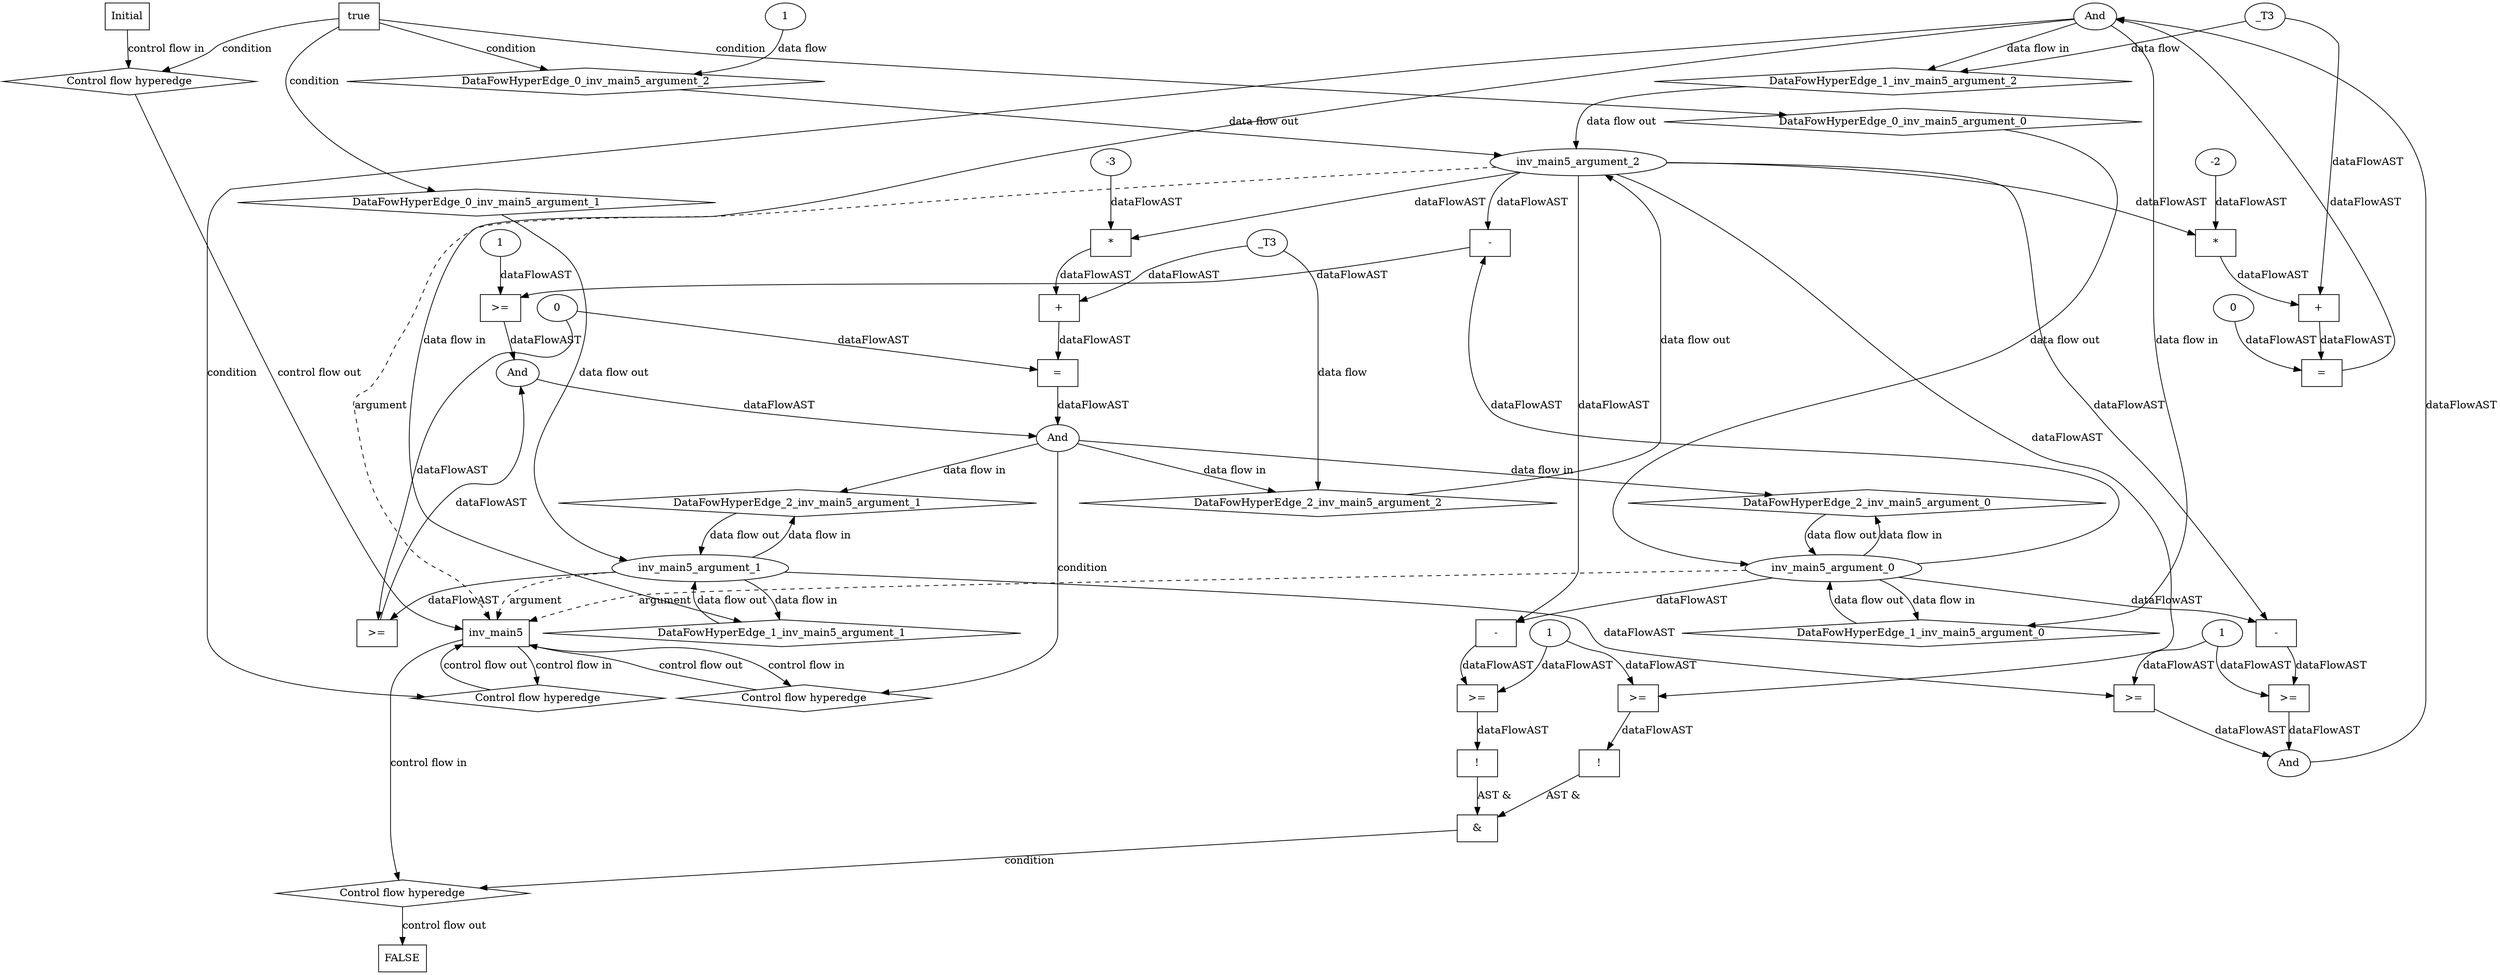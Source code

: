 digraph dag {
"inv_main5" [label="inv_main5" nodeName="inv_main5" class=cfn  shape="rect"];
FALSE [label="FALSE" nodeName=FALSE class=cfn  shape="rect"];
Initial [label="Initial" nodeName=Initial class=cfn  shape="rect"];
ControlFowHyperEdge_0 [label="Control flow hyperedge" nodeName=ControlFowHyperEdge_0 class=controlFlowHyperEdge shape="diamond"];
"Initial" -> ControlFowHyperEdge_0 [label="control flow in"]
ControlFowHyperEdge_0 -> "inv_main5" [label="control flow out"]
ControlFowHyperEdge_1 [label="Control flow hyperedge" nodeName=ControlFowHyperEdge_1 class=controlFlowHyperEdge shape="diamond"];
"inv_main5" -> ControlFowHyperEdge_1 [label="control flow in"]
ControlFowHyperEdge_1 -> "inv_main5" [label="control flow out"]
ControlFowHyperEdge_2 [label="Control flow hyperedge" nodeName=ControlFowHyperEdge_2 class=controlFlowHyperEdge shape="diamond"];
"inv_main5" -> ControlFowHyperEdge_2 [label="control flow in"]
ControlFowHyperEdge_2 -> "inv_main5" [label="control flow out"]
ControlFowHyperEdge_3 [label="Control flow hyperedge" nodeName=ControlFowHyperEdge_3 class=controlFlowHyperEdge shape="diamond"];
"inv_main5" -> ControlFowHyperEdge_3 [label="control flow in"]
ControlFowHyperEdge_3 -> "FALSE" [label="control flow out"]
"inv_main5_argument_0" [label="inv_main5_argument_0" nodeName=argument0 class=argument  head="inv_main5" shape="oval"];
"inv_main5_argument_0" -> "inv_main5"[label="argument" style="dashed"]
"inv_main5_argument_1" [label="inv_main5_argument_1" nodeName=argument1 class=argument  head="inv_main5" shape="oval"];
"inv_main5_argument_1" -> "inv_main5"[label="argument" style="dashed"]
"inv_main5_argument_2" [label="inv_main5_argument_2" nodeName=argument2 class=argument  head="inv_main5" shape="oval"];
"inv_main5_argument_2" -> "inv_main5"[label="argument" style="dashed"]

"true_0" [label="true" nodeName="true_0" class=true shape="rect"];
"true_0" -> "ControlFowHyperEdge_0" [label="condition"];
"xxxinv_main5___Initial_0xxxdataFlow_0_node_0" [label="1" nodeName="xxxinv_main5___Initial_0xxxdataFlow_0_node_0" class=Literal ];

"xxxinv_main5___Initial_0xxxdataFlow_0_node_0" -> "DataFowHyperEdge_0_inv_main5_argument_2" [label="data flow"];
"xxxinv_main5___inv_main5_1xxxguard_0_node_0" [label="And" nodeName="xxxinv_main5___inv_main5_1xxxguard_0_node_0" class=Operator ];
"xxxinv_main5___inv_main5_1xxxguard_0_node_1" [label="And" nodeName="xxxinv_main5___inv_main5_1xxxguard_0_node_1" class=Operator ];
"xxxinv_main5___inv_main5_1xxxguard_0_node_2" [label=">=" nodeName="xxxinv_main5___inv_main5_1xxxguard_0_node_2" class=Operator  shape="rect"];
"xxxinv_main5___inv_main5_1xxxguard_0_node_3" [label="-" nodeName="xxxinv_main5___inv_main5_1xxxguard_0_node_3" class= Operator shape="rect"];
"xxxinv_main5___inv_main5_1xxxguard_0_node_6" [label="1" nodeName="xxxinv_main5___inv_main5_1xxxguard_0_node_6" class=Literal ];
"xxxinv_main5___inv_main5_1xxxguard_0_node_7" [label=">=" nodeName="xxxinv_main5___inv_main5_1xxxguard_0_node_7" class=Operator  shape="rect"];
"xxxinv_main5___inv_main5_1xxxguard_0_node_10" [label="=" nodeName="xxxinv_main5___inv_main5_1xxxguard_0_node_10" class=Operator  shape="rect"];
"xxxinv_main5___inv_main5_1xxxguard_0_node_11" [label="+" nodeName="xxxinv_main5___inv_main5_1xxxguard_0_node_11" class= Operator shape="rect"];
"xxxinv_main5___inv_main5_1xxxguard_0_node_13" [label="*" nodeName="xxxinv_main5___inv_main5_1xxxguard_0_node_13" class=Operator  shape="rect"];
"xxxinv_main5___inv_main5_1xxxguard_0_node_14" [label="-2" nodeName="xxxinv_main5___inv_main5_1xxxguard_0_node_14" class=Coeff ];
"xxxinv_main5___inv_main5_1xxxguard_0_node_16" [label="0" nodeName="xxxinv_main5___inv_main5_1xxxguard_0_node_16" class=Literal ];
"xxxinv_main5___inv_main5_1xxxguard_0_node_1" -> "xxxinv_main5___inv_main5_1xxxguard_0_node_0"[label="dataFlowAST"]
"xxxinv_main5___inv_main5_1xxxguard_0_node_10" -> "xxxinv_main5___inv_main5_1xxxguard_0_node_0"[label="dataFlowAST"]
"xxxinv_main5___inv_main5_1xxxguard_0_node_2" -> "xxxinv_main5___inv_main5_1xxxguard_0_node_1"[label="dataFlowAST"]
"xxxinv_main5___inv_main5_1xxxguard_0_node_7" -> "xxxinv_main5___inv_main5_1xxxguard_0_node_1"[label="dataFlowAST"]
"xxxinv_main5___inv_main5_1xxxguard_0_node_3" -> "xxxinv_main5___inv_main5_1xxxguard_0_node_2"[label="dataFlowAST"]
"xxxinv_main5___inv_main5_1xxxguard_0_node_6" -> "xxxinv_main5___inv_main5_1xxxguard_0_node_2"[label="dataFlowAST"]
"inv_main5_argument_0" -> "xxxinv_main5___inv_main5_1xxxguard_0_node_3"[label="dataFlowAST"]
"inv_main5_argument_2" -> "xxxinv_main5___inv_main5_1xxxguard_0_node_3"[label="dataFlowAST"]
"inv_main5_argument_1" -> "xxxinv_main5___inv_main5_1xxxguard_0_node_7"[label="dataFlowAST"]
"xxxinv_main5___inv_main5_1xxxguard_0_node_6" -> "xxxinv_main5___inv_main5_1xxxguard_0_node_7"[label="dataFlowAST"]
"xxxinv_main5___inv_main5_1xxxguard_0_node_11" -> "xxxinv_main5___inv_main5_1xxxguard_0_node_10"[label="dataFlowAST"]
"xxxinv_main5___inv_main5_1xxxguard_0_node_16" -> "xxxinv_main5___inv_main5_1xxxguard_0_node_10"[label="dataFlowAST"]
"xxxinv_main5___inv_main5_1xxxdataFlow_0_node_0" -> "xxxinv_main5___inv_main5_1xxxguard_0_node_11"[label="dataFlowAST"]
"xxxinv_main5___inv_main5_1xxxguard_0_node_13" -> "xxxinv_main5___inv_main5_1xxxguard_0_node_11"[label="dataFlowAST"]
"inv_main5_argument_2" -> "xxxinv_main5___inv_main5_1xxxguard_0_node_13"[label="dataFlowAST"]
"xxxinv_main5___inv_main5_1xxxguard_0_node_14" -> "xxxinv_main5___inv_main5_1xxxguard_0_node_13"[label="dataFlowAST"]

"xxxinv_main5___inv_main5_1xxxguard_0_node_0" -> "ControlFowHyperEdge_1" [label="condition"];
"xxxinv_main5___inv_main5_1xxxdataFlow_0_node_0" [label="_T3" nodeName="xxxinv_main5___inv_main5_1xxxdataFlow_0_node_0" class=Constant ];

"xxxinv_main5___inv_main5_1xxxdataFlow_0_node_0" -> "DataFowHyperEdge_1_inv_main5_argument_2" [label="data flow"];
"xxxinv_main5___inv_main5_2xxxguard_0_node_0" [label="And" nodeName="xxxinv_main5___inv_main5_2xxxguard_0_node_0" class=Operator ];
"xxxinv_main5___inv_main5_2xxxguard_0_node_1" [label="And" nodeName="xxxinv_main5___inv_main5_2xxxguard_0_node_1" class=Operator ];
"xxxinv_main5___inv_main5_2xxxguard_0_node_2" [label=">=" nodeName="xxxinv_main5___inv_main5_2xxxguard_0_node_2" class=Operator  shape="rect"];
"xxxinv_main5___inv_main5_2xxxguard_0_node_3" [label="-" nodeName="xxxinv_main5___inv_main5_2xxxguard_0_node_3" class= Operator shape="rect"];
"xxxinv_main5___inv_main5_2xxxguard_0_node_6" [label="1" nodeName="xxxinv_main5___inv_main5_2xxxguard_0_node_6" class=Literal ];
"xxxinv_main5___inv_main5_2xxxguard_0_node_7" [label=">=" nodeName="xxxinv_main5___inv_main5_2xxxguard_0_node_7" class=Operator  shape="rect"];
"xxxinv_main5___inv_main5_2xxxguard_0_node_8" [label="0" nodeName="xxxinv_main5___inv_main5_2xxxguard_0_node_8" class=Literal ];
"xxxinv_main5___inv_main5_2xxxguard_0_node_10" [label="=" nodeName="xxxinv_main5___inv_main5_2xxxguard_0_node_10" class=Operator  shape="rect"];
"xxxinv_main5___inv_main5_2xxxguard_0_node_11" [label="+" nodeName="xxxinv_main5___inv_main5_2xxxguard_0_node_11" class= Operator shape="rect"];
"xxxinv_main5___inv_main5_2xxxguard_0_node_13" [label="*" nodeName="xxxinv_main5___inv_main5_2xxxguard_0_node_13" class=Operator  shape="rect"];
"xxxinv_main5___inv_main5_2xxxguard_0_node_14" [label="-3" nodeName="xxxinv_main5___inv_main5_2xxxguard_0_node_14" class=Coeff ];
"xxxinv_main5___inv_main5_2xxxguard_0_node_1" -> "xxxinv_main5___inv_main5_2xxxguard_0_node_0"[label="dataFlowAST"]
"xxxinv_main5___inv_main5_2xxxguard_0_node_10" -> "xxxinv_main5___inv_main5_2xxxguard_0_node_0"[label="dataFlowAST"]
"xxxinv_main5___inv_main5_2xxxguard_0_node_2" -> "xxxinv_main5___inv_main5_2xxxguard_0_node_1"[label="dataFlowAST"]
"xxxinv_main5___inv_main5_2xxxguard_0_node_7" -> "xxxinv_main5___inv_main5_2xxxguard_0_node_1"[label="dataFlowAST"]
"xxxinv_main5___inv_main5_2xxxguard_0_node_3" -> "xxxinv_main5___inv_main5_2xxxguard_0_node_2"[label="dataFlowAST"]
"xxxinv_main5___inv_main5_2xxxguard_0_node_6" -> "xxxinv_main5___inv_main5_2xxxguard_0_node_2"[label="dataFlowAST"]
"inv_main5_argument_0" -> "xxxinv_main5___inv_main5_2xxxguard_0_node_3"[label="dataFlowAST"]
"inv_main5_argument_2" -> "xxxinv_main5___inv_main5_2xxxguard_0_node_3"[label="dataFlowAST"]
"xxxinv_main5___inv_main5_2xxxguard_0_node_8" -> "xxxinv_main5___inv_main5_2xxxguard_0_node_7"[label="dataFlowAST"]
"inv_main5_argument_1" -> "xxxinv_main5___inv_main5_2xxxguard_0_node_7"[label="dataFlowAST"]
"xxxinv_main5___inv_main5_2xxxguard_0_node_11" -> "xxxinv_main5___inv_main5_2xxxguard_0_node_10"[label="dataFlowAST"]
"xxxinv_main5___inv_main5_2xxxguard_0_node_8" -> "xxxinv_main5___inv_main5_2xxxguard_0_node_10"[label="dataFlowAST"]
"xxxinv_main5___inv_main5_2xxxdataFlow_0_node_0" -> "xxxinv_main5___inv_main5_2xxxguard_0_node_11"[label="dataFlowAST"]
"xxxinv_main5___inv_main5_2xxxguard_0_node_13" -> "xxxinv_main5___inv_main5_2xxxguard_0_node_11"[label="dataFlowAST"]
"inv_main5_argument_2" -> "xxxinv_main5___inv_main5_2xxxguard_0_node_13"[label="dataFlowAST"]
"xxxinv_main5___inv_main5_2xxxguard_0_node_14" -> "xxxinv_main5___inv_main5_2xxxguard_0_node_13"[label="dataFlowAST"]

"xxxinv_main5___inv_main5_2xxxguard_0_node_0" -> "ControlFowHyperEdge_2" [label="condition"];
"xxxinv_main5___inv_main5_2xxxdataFlow_0_node_0" [label="_T3" nodeName="xxxinv_main5___inv_main5_2xxxdataFlow_0_node_0" class=Constant ];

"xxxinv_main5___inv_main5_2xxxdataFlow_0_node_0" -> "DataFowHyperEdge_2_inv_main5_argument_2" [label="data flow"];
"xxxFALSE___inv_main5_3xxx_and" [label="&" nodeName="xxxFALSE___inv_main5_3xxx_and" class=Operator shape="rect"];
"xxxFALSE___inv_main5_3xxxguard_0_node_0" [label="!" nodeName="xxxFALSE___inv_main5_3xxxguard_0_node_0" class=Operator shape="rect"];
"xxxFALSE___inv_main5_3xxxguard_0_node_1" [label=">=" nodeName="xxxFALSE___inv_main5_3xxxguard_0_node_1" class=Operator  shape="rect"];
"xxxFALSE___inv_main5_3xxxguard_0_node_3" [label="1" nodeName="xxxFALSE___inv_main5_3xxxguard_0_node_3" class=Literal ];
"xxxFALSE___inv_main5_3xxxguard_0_node_1" -> "xxxFALSE___inv_main5_3xxxguard_0_node_0"[label="dataFlowAST"]
"inv_main5_argument_2" -> "xxxFALSE___inv_main5_3xxxguard_0_node_1"[label="dataFlowAST"]
"xxxFALSE___inv_main5_3xxxguard_0_node_3" -> "xxxFALSE___inv_main5_3xxxguard_0_node_1"[label="dataFlowAST"]

"xxxFALSE___inv_main5_3xxxguard_0_node_0" -> "xxxFALSE___inv_main5_3xxx_and" [label="AST &"];
"xxxFALSE___inv_main5_3xxxguard1_node_0" [label="!" nodeName="xxxFALSE___inv_main5_3xxxguard1_node_0" class=Operator shape="rect"];
"xxxFALSE___inv_main5_3xxxguard1_node_1" [label=">=" nodeName="xxxFALSE___inv_main5_3xxxguard1_node_1" class=Operator  shape="rect"];
"xxxFALSE___inv_main5_3xxxguard1_node_2" [label="-" nodeName="xxxFALSE___inv_main5_3xxxguard1_node_2" class= Operator shape="rect"];
"xxxFALSE___inv_main5_3xxxguard1_node_1" -> "xxxFALSE___inv_main5_3xxxguard1_node_0"[label="dataFlowAST"]
"xxxFALSE___inv_main5_3xxxguard1_node_2" -> "xxxFALSE___inv_main5_3xxxguard1_node_1"[label="dataFlowAST"]
"xxxFALSE___inv_main5_3xxxguard_0_node_3" -> "xxxFALSE___inv_main5_3xxxguard1_node_1"[label="dataFlowAST"]
"inv_main5_argument_0" -> "xxxFALSE___inv_main5_3xxxguard1_node_2"[label="dataFlowAST"]
"inv_main5_argument_2" -> "xxxFALSE___inv_main5_3xxxguard1_node_2"[label="dataFlowAST"]

"xxxFALSE___inv_main5_3xxxguard1_node_0" -> "xxxFALSE___inv_main5_3xxx_and" [label="AST &"];
"xxxFALSE___inv_main5_3xxx_and" -> "ControlFowHyperEdge_3" [label="condition"];
"DataFowHyperEdge_0_inv_main5_argument_0" [label="DataFowHyperEdge_0_inv_main5_argument_0" nodeName="DataFowHyperEdge_0_inv_main5_argument_0" class=DataFlowHyperedge shape="diamond"];
"DataFowHyperEdge_0_inv_main5_argument_0" -> "inv_main5_argument_0"[label="data flow out"]
"true_0" -> "DataFowHyperEdge_0_inv_main5_argument_0" [label="condition"];
"DataFowHyperEdge_0_inv_main5_argument_1" [label="DataFowHyperEdge_0_inv_main5_argument_1" nodeName="DataFowHyperEdge_0_inv_main5_argument_1" class=DataFlowHyperedge shape="diamond"];
"DataFowHyperEdge_0_inv_main5_argument_1" -> "inv_main5_argument_1"[label="data flow out"]
"true_0" -> "DataFowHyperEdge_0_inv_main5_argument_1" [label="condition"];
"DataFowHyperEdge_0_inv_main5_argument_2" [label="DataFowHyperEdge_0_inv_main5_argument_2" nodeName="DataFowHyperEdge_0_inv_main5_argument_2" class=DataFlowHyperedge shape="diamond"];
"DataFowHyperEdge_0_inv_main5_argument_2" -> "inv_main5_argument_2"[label="data flow out"]
"true_0" -> "DataFowHyperEdge_0_inv_main5_argument_2" [label="condition"];
"DataFowHyperEdge_1_inv_main5_argument_0" [label="DataFowHyperEdge_1_inv_main5_argument_0" nodeName="DataFowHyperEdge_1_inv_main5_argument_0" class=DataFlowHyperedge shape="diamond"];
"DataFowHyperEdge_1_inv_main5_argument_0" -> "inv_main5_argument_0"[label="data flow out"]
"xxxinv_main5___inv_main5_1xxxguard_0_node_0" -> "DataFowHyperEdge_1_inv_main5_argument_0"[label="data flow in"]
"DataFowHyperEdge_1_inv_main5_argument_1" [label="DataFowHyperEdge_1_inv_main5_argument_1" nodeName="DataFowHyperEdge_1_inv_main5_argument_1" class=DataFlowHyperedge shape="diamond"];
"DataFowHyperEdge_1_inv_main5_argument_1" -> "inv_main5_argument_1"[label="data flow out"]
"xxxinv_main5___inv_main5_1xxxguard_0_node_0" -> "DataFowHyperEdge_1_inv_main5_argument_1"[label="data flow in"]
"DataFowHyperEdge_1_inv_main5_argument_2" [label="DataFowHyperEdge_1_inv_main5_argument_2" nodeName="DataFowHyperEdge_1_inv_main5_argument_2" class=DataFlowHyperedge shape="diamond"];
"DataFowHyperEdge_1_inv_main5_argument_2" -> "inv_main5_argument_2"[label="data flow out"]
"xxxinv_main5___inv_main5_1xxxguard_0_node_0" -> "DataFowHyperEdge_1_inv_main5_argument_2"[label="data flow in"]
"DataFowHyperEdge_2_inv_main5_argument_0" [label="DataFowHyperEdge_2_inv_main5_argument_0" nodeName="DataFowHyperEdge_2_inv_main5_argument_0" class=DataFlowHyperedge shape="diamond"];
"DataFowHyperEdge_2_inv_main5_argument_0" -> "inv_main5_argument_0"[label="data flow out"]
"xxxinv_main5___inv_main5_2xxxguard_0_node_0" -> "DataFowHyperEdge_2_inv_main5_argument_0"[label="data flow in"]
"DataFowHyperEdge_2_inv_main5_argument_1" [label="DataFowHyperEdge_2_inv_main5_argument_1" nodeName="DataFowHyperEdge_2_inv_main5_argument_1" class=DataFlowHyperedge shape="diamond"];
"DataFowHyperEdge_2_inv_main5_argument_1" -> "inv_main5_argument_1"[label="data flow out"]
"xxxinv_main5___inv_main5_2xxxguard_0_node_0" -> "DataFowHyperEdge_2_inv_main5_argument_1"[label="data flow in"]
"DataFowHyperEdge_2_inv_main5_argument_2" [label="DataFowHyperEdge_2_inv_main5_argument_2" nodeName="DataFowHyperEdge_2_inv_main5_argument_2" class=DataFlowHyperedge shape="diamond"];
"DataFowHyperEdge_2_inv_main5_argument_2" -> "inv_main5_argument_2"[label="data flow out"]
"xxxinv_main5___inv_main5_2xxxguard_0_node_0" -> "DataFowHyperEdge_2_inv_main5_argument_2"[label="data flow in"]
"inv_main5_argument_0" -> "DataFowHyperEdge_1_inv_main5_argument_0"[label="data flow in"]
"inv_main5_argument_1" -> "DataFowHyperEdge_1_inv_main5_argument_1"[label="data flow in"]
"inv_main5_argument_0" -> "DataFowHyperEdge_2_inv_main5_argument_0"[label="data flow in"]
"inv_main5_argument_1" -> "DataFowHyperEdge_2_inv_main5_argument_1"[label="data flow in"]




}
